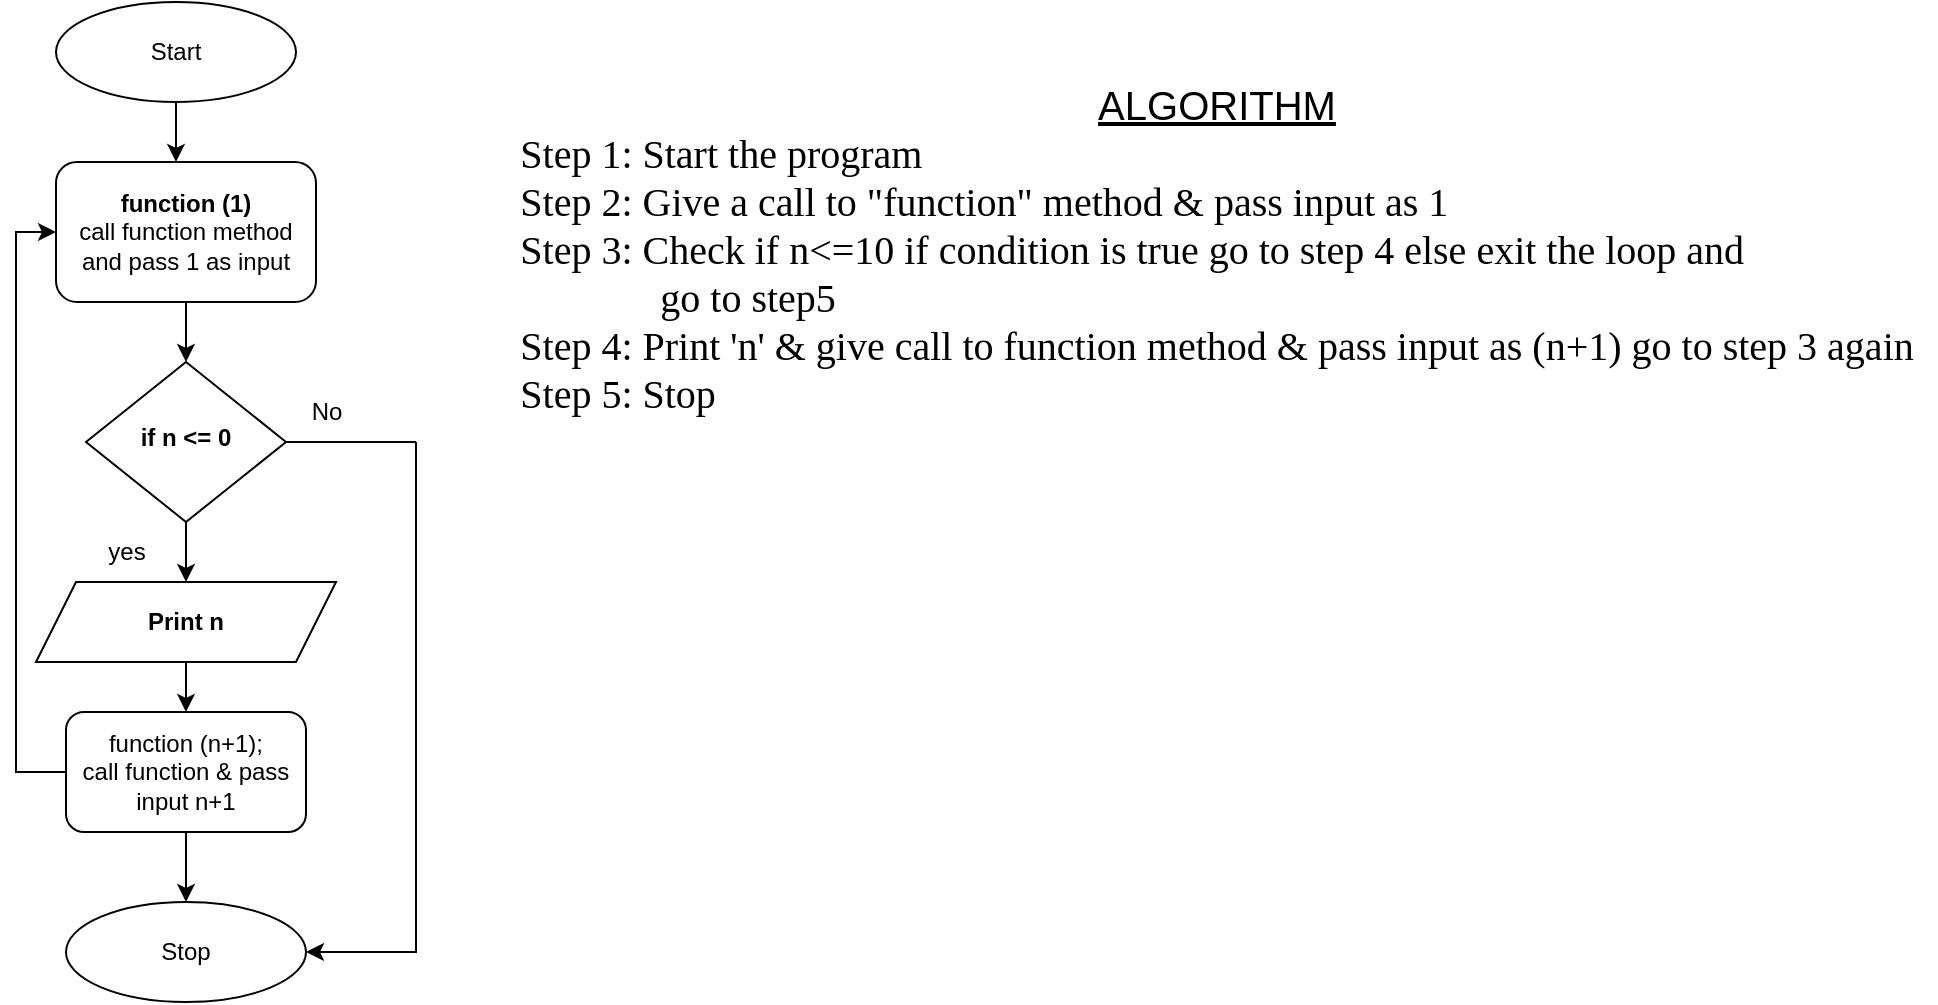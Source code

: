 <mxfile version="20.3.0" type="device"><diagram id="C5RBs43oDa-KdzZeNtuy" name="Page-1"><mxGraphModel dx="1038" dy="649" grid="1" gridSize="10" guides="1" tooltips="1" connect="1" arrows="1" fold="1" page="1" pageScale="1" pageWidth="827" pageHeight="1169" math="0" shadow="0"><root><mxCell id="WIyWlLk6GJQsqaUBKTNV-0"/><mxCell id="WIyWlLk6GJQsqaUBKTNV-1" parent="WIyWlLk6GJQsqaUBKTNV-0"/><mxCell id="WIyWlLk6GJQsqaUBKTNV-2" value="" style="rounded=0;html=1;jettySize=auto;orthogonalLoop=1;fontSize=11;endArrow=block;endFill=0;endSize=8;strokeWidth=1;shadow=0;labelBackgroundColor=none;edgeStyle=orthogonalEdgeStyle;" parent="WIyWlLk6GJQsqaUBKTNV-1" edge="1"><mxGeometry relative="1" as="geometry"><mxPoint x="130" y="70" as="sourcePoint"/><mxPoint x="130" y="110" as="targetPoint"/></mxGeometry></mxCell><mxCell id="svUJ43ATGJsY_IM7T3oH-1" style="edgeStyle=orthogonalEdgeStyle;rounded=0;orthogonalLoop=1;jettySize=auto;html=1;" parent="WIyWlLk6GJQsqaUBKTNV-1" edge="1"><mxGeometry relative="1" as="geometry"><mxPoint x="130" y="140" as="targetPoint"/><mxPoint x="130" y="140" as="sourcePoint"/></mxGeometry></mxCell><mxCell id="svUJ43ATGJsY_IM7T3oH-0" value="" style="edgeStyle=orthogonalEdgeStyle;rounded=0;orthogonalLoop=1;jettySize=auto;html=1;" parent="WIyWlLk6GJQsqaUBKTNV-1" source="lYnoROZ3ggJXZiapQa3B-2" edge="1"><mxGeometry relative="1" as="geometry"><mxPoint x="130" y="140" as="targetPoint"/></mxGeometry></mxCell><mxCell id="lYnoROZ3ggJXZiapQa3B-2" value="Start" style="ellipse;whiteSpace=wrap;html=1;" parent="WIyWlLk6GJQsqaUBKTNV-1" vertex="1"><mxGeometry x="70" y="60" width="120" height="50" as="geometry"/></mxCell><mxCell id="lYnoROZ3ggJXZiapQa3B-25" value="yes" style="text;html=1;resizable=0;autosize=1;align=center;verticalAlign=middle;points=[];fillColor=none;strokeColor=none;rounded=0;" parent="WIyWlLk6GJQsqaUBKTNV-1" vertex="1"><mxGeometry x="85" y="320" width="40" height="30" as="geometry"/></mxCell><mxCell id="iXhg-Dmxnr5Got1JAh_S-0" value="&lt;font style=&quot;font-size: 20px;&quot;&gt;&lt;u&gt;ALGORITHM&lt;/u&gt;&lt;br&gt;&lt;div style=&quot;text-align: left;&quot;&gt;&lt;span style=&quot;background-color: initial;&quot;&gt;&lt;font style=&quot;font-size: 20px;&quot; face=&quot;Times New Roman&quot;&gt;Step 1: Start the program&lt;/font&gt;&lt;/span&gt;&lt;/div&gt;&lt;div style=&quot;text-align: left;&quot;&gt;&lt;span style=&quot;background-color: initial;&quot;&gt;&lt;font style=&quot;font-size: 20px;&quot; face=&quot;Times New Roman&quot;&gt;Step 2: Give a call to &quot;function&quot; method &amp;amp; pass input as 1&lt;/font&gt;&lt;/span&gt;&lt;/div&gt;&lt;div style=&quot;text-align: left;&quot;&gt;&lt;span style=&quot;background-color: initial;&quot;&gt;&lt;font style=&quot;font-size: 20px;&quot; face=&quot;Times New Roman&quot;&gt;Step 3: Check if n&amp;lt;=10 if condition is true go to step 4 else exit the loop and&amp;nbsp;&lt;/font&gt;&lt;/span&gt;&lt;/div&gt;&lt;div style=&quot;text-align: left;&quot;&gt;&lt;span style=&quot;background-color: initial;&quot;&gt;&lt;font style=&quot;font-size: 20px;&quot; face=&quot;Times New Roman&quot;&gt;&amp;nbsp; &amp;nbsp; &amp;nbsp; &amp;nbsp; &amp;nbsp; &amp;nbsp; &amp;nbsp; go&amp;nbsp;&lt;/font&gt;&lt;/span&gt;&lt;span style=&quot;font-family: &amp;quot;Times New Roman&amp;quot;; background-color: initial;&quot;&gt;to step5&lt;/span&gt;&lt;/div&gt;&lt;div style=&quot;text-align: left;&quot;&gt;&lt;font style=&quot;font-size: 20px;&quot; face=&quot;Times New Roman&quot;&gt;Step 4: Print 'n' &amp;amp; give call to function method &amp;amp; pass input as (n+1) go to step 3 again&lt;/font&gt;&lt;/div&gt;&lt;div style=&quot;text-align: left;&quot;&gt;&lt;font style=&quot;font-size: 20px;&quot; face=&quot;Times New Roman&quot;&gt;Step 5: Stop&lt;/font&gt;&lt;/div&gt;&lt;div style=&quot;text-align: left;&quot;&gt;&lt;br&gt;&lt;/div&gt;&lt;/font&gt;" style="text;html=1;resizable=0;autosize=1;align=center;verticalAlign=middle;points=[];fillColor=none;strokeColor=none;rounded=0;" parent="WIyWlLk6GJQsqaUBKTNV-1" vertex="1"><mxGeometry x="290" y="90" width="720" height="210" as="geometry"/></mxCell><mxCell id="-XUdjU0AKwHqn6WjZ46D-5" value="" style="edgeStyle=orthogonalEdgeStyle;rounded=0;orthogonalLoop=1;jettySize=auto;html=1;" parent="WIyWlLk6GJQsqaUBKTNV-1" source="-XUdjU0AKwHqn6WjZ46D-2" target="-XUdjU0AKwHqn6WjZ46D-3" edge="1"><mxGeometry relative="1" as="geometry"/></mxCell><mxCell id="-XUdjU0AKwHqn6WjZ46D-2" value="&lt;b&gt;function (1)&lt;/b&gt;&lt;br&gt;call function method and pass 1 as input" style="rounded=1;whiteSpace=wrap;html=1;" parent="WIyWlLk6GJQsqaUBKTNV-1" vertex="1"><mxGeometry x="70" y="140" width="130" height="70" as="geometry"/></mxCell><mxCell id="-XUdjU0AKwHqn6WjZ46D-9" value="" style="edgeStyle=orthogonalEdgeStyle;rounded=0;orthogonalLoop=1;jettySize=auto;html=1;" parent="WIyWlLk6GJQsqaUBKTNV-1" source="-XUdjU0AKwHqn6WjZ46D-3" edge="1"><mxGeometry relative="1" as="geometry"><mxPoint x="135" y="350" as="targetPoint"/></mxGeometry></mxCell><mxCell id="-XUdjU0AKwHqn6WjZ46D-15" style="edgeStyle=orthogonalEdgeStyle;rounded=0;orthogonalLoop=1;jettySize=auto;html=1;entryX=1;entryY=0.5;entryDx=0;entryDy=0;startArrow=none;" parent="WIyWlLk6GJQsqaUBKTNV-1" target="-XUdjU0AKwHqn6WjZ46D-13" edge="1"><mxGeometry relative="1" as="geometry"><mxPoint x="250" y="290" as="sourcePoint"/><Array as="points"><mxPoint x="250" y="280"/><mxPoint x="250" y="535"/></Array></mxGeometry></mxCell><mxCell id="-XUdjU0AKwHqn6WjZ46D-3" value="&lt;b&gt;if n &amp;lt;= 0&lt;/b&gt;" style="rhombus;whiteSpace=wrap;html=1;shadow=0;fontFamily=Helvetica;fontSize=12;align=center;strokeWidth=1;spacing=6;spacingTop=-4;" parent="WIyWlLk6GJQsqaUBKTNV-1" vertex="1"><mxGeometry x="85" y="240" width="100" height="80" as="geometry"/></mxCell><mxCell id="-XUdjU0AKwHqn6WjZ46D-11" value="" style="edgeStyle=orthogonalEdgeStyle;rounded=0;orthogonalLoop=1;jettySize=auto;html=1;" parent="WIyWlLk6GJQsqaUBKTNV-1" source="-XUdjU0AKwHqn6WjZ46D-4" target="-XUdjU0AKwHqn6WjZ46D-10" edge="1"><mxGeometry relative="1" as="geometry"/></mxCell><mxCell id="-XUdjU0AKwHqn6WjZ46D-4" value="&lt;b&gt;Print n&lt;/b&gt;" style="shape=parallelogram;perimeter=parallelogramPerimeter;whiteSpace=wrap;html=1;fixedSize=1;" parent="WIyWlLk6GJQsqaUBKTNV-1" vertex="1"><mxGeometry x="60" y="350" width="150" height="40" as="geometry"/></mxCell><mxCell id="-XUdjU0AKwHqn6WjZ46D-12" style="edgeStyle=orthogonalEdgeStyle;rounded=0;orthogonalLoop=1;jettySize=auto;html=1;entryX=0;entryY=0.5;entryDx=0;entryDy=0;" parent="WIyWlLk6GJQsqaUBKTNV-1" source="-XUdjU0AKwHqn6WjZ46D-10" target="-XUdjU0AKwHqn6WjZ46D-2" edge="1"><mxGeometry relative="1" as="geometry"><Array as="points"><mxPoint x="50" y="445"/><mxPoint x="50" y="175"/></Array></mxGeometry></mxCell><mxCell id="-XUdjU0AKwHqn6WjZ46D-14" value="" style="edgeStyle=orthogonalEdgeStyle;rounded=0;orthogonalLoop=1;jettySize=auto;html=1;" parent="WIyWlLk6GJQsqaUBKTNV-1" source="-XUdjU0AKwHqn6WjZ46D-10" target="-XUdjU0AKwHqn6WjZ46D-13" edge="1"><mxGeometry relative="1" as="geometry"/></mxCell><mxCell id="-XUdjU0AKwHqn6WjZ46D-10" value="function (n+1);&lt;br&gt;call function &amp;amp; pass input n+1" style="rounded=1;whiteSpace=wrap;html=1;" parent="WIyWlLk6GJQsqaUBKTNV-1" vertex="1"><mxGeometry x="75" y="415" width="120" height="60" as="geometry"/></mxCell><mxCell id="-XUdjU0AKwHqn6WjZ46D-13" value="Stop" style="ellipse;whiteSpace=wrap;html=1;" parent="WIyWlLk6GJQsqaUBKTNV-1" vertex="1"><mxGeometry x="75" y="510" width="120" height="50" as="geometry"/></mxCell><mxCell id="-XUdjU0AKwHqn6WjZ46D-16" value="No" style="text;html=1;resizable=0;autosize=1;align=center;verticalAlign=middle;points=[];fillColor=none;strokeColor=none;rounded=0;" parent="WIyWlLk6GJQsqaUBKTNV-1" vertex="1"><mxGeometry x="185" y="250" width="40" height="30" as="geometry"/></mxCell><mxCell id="-XUdjU0AKwHqn6WjZ46D-17" value="" style="edgeStyle=orthogonalEdgeStyle;rounded=0;orthogonalLoop=1;jettySize=auto;html=1;endArrow=none;" parent="WIyWlLk6GJQsqaUBKTNV-1" source="-XUdjU0AKwHqn6WjZ46D-3" edge="1"><mxGeometry relative="1" as="geometry"><mxPoint x="185" y="280" as="sourcePoint"/><mxPoint x="240" y="280" as="targetPoint"/><Array as="points"><mxPoint x="250" y="280"/><mxPoint x="250" y="280"/></Array></mxGeometry></mxCell></root></mxGraphModel></diagram></mxfile>